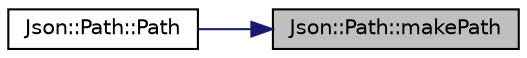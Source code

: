 digraph "Json::Path::makePath"
{
 // LATEX_PDF_SIZE
  edge [fontname="Helvetica",fontsize="10",labelfontname="Helvetica",labelfontsize="10"];
  node [fontname="Helvetica",fontsize="10",shape=record];
  rankdir="RL";
  Node1 [label="Json::Path::makePath",height=0.2,width=0.4,color="black", fillcolor="grey75", style="filled", fontcolor="black",tooltip=" "];
  Node1 -> Node2 [dir="back",color="midnightblue",fontsize="10",style="solid",fontname="Helvetica"];
  Node2 [label="Json::Path::Path",height=0.2,width=0.4,color="black", fillcolor="white", style="filled",URL="$class_json_1_1_path.html#a7356c0e9c1fc2276390fd396271c1300",tooltip=" "];
}
